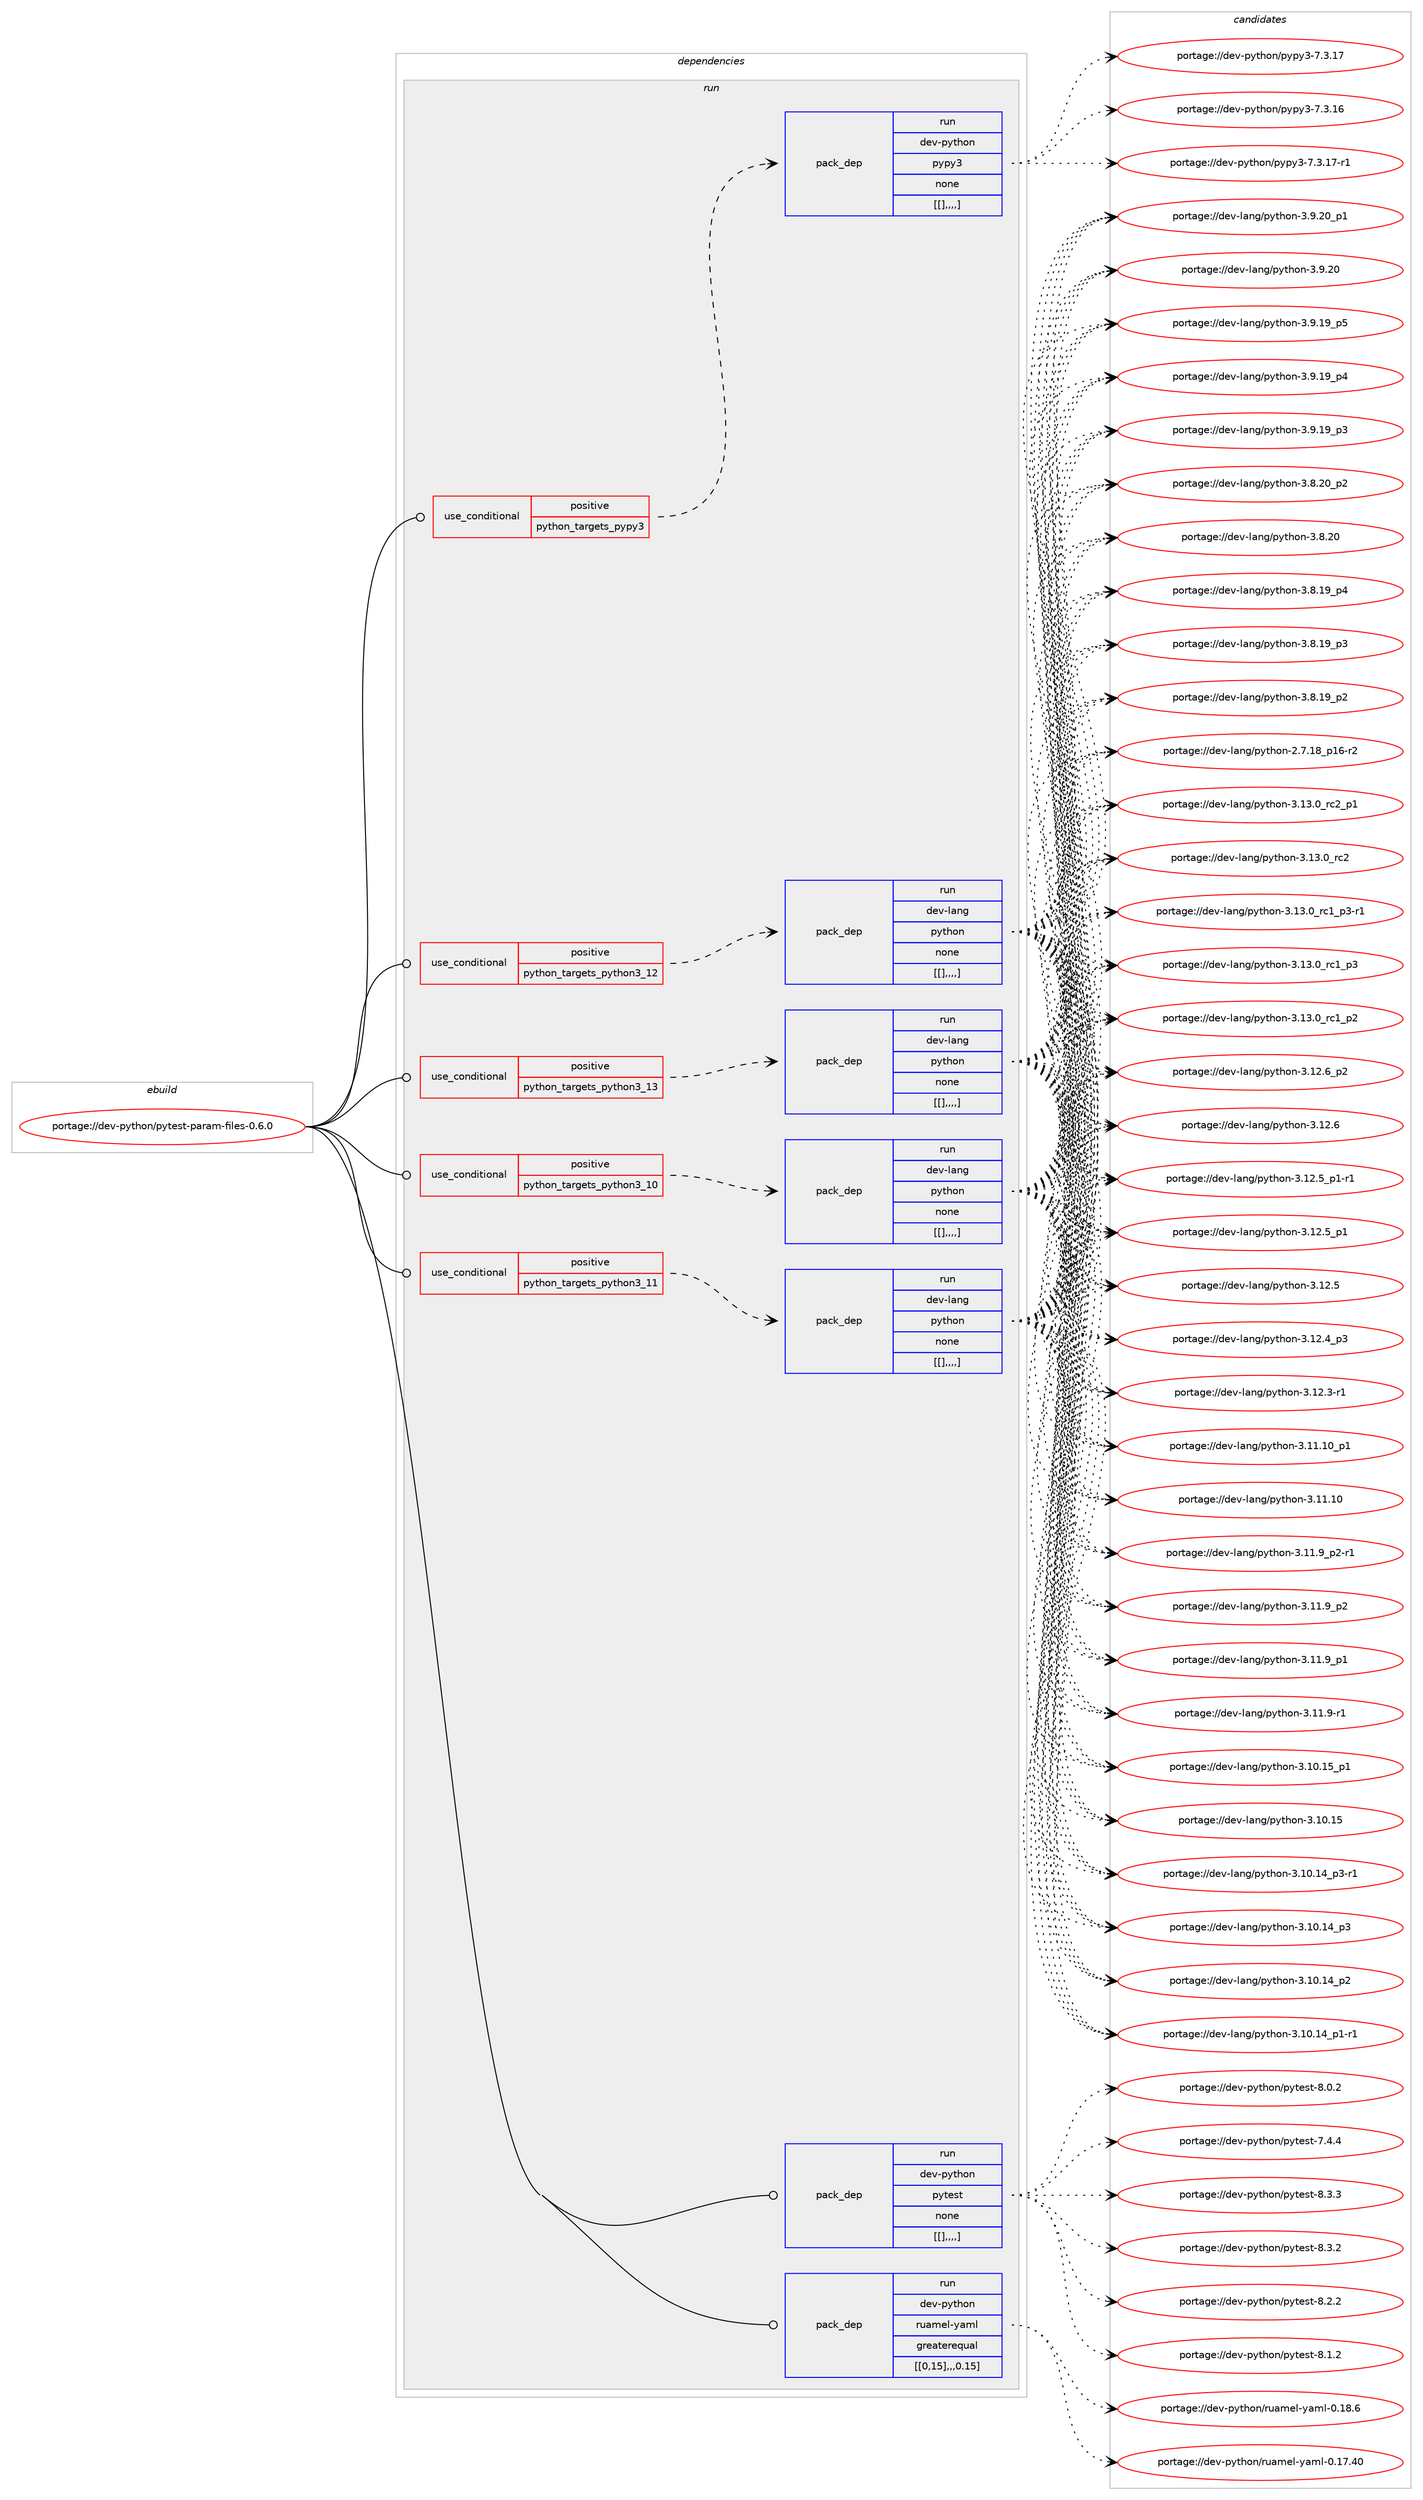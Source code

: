 digraph prolog {

# *************
# Graph options
# *************

newrank=true;
concentrate=true;
compound=true;
graph [rankdir=LR,fontname=Helvetica,fontsize=10,ranksep=1.5];#, ranksep=2.5, nodesep=0.2];
edge  [arrowhead=vee];
node  [fontname=Helvetica,fontsize=10];

# **********
# The ebuild
# **********

subgraph cluster_leftcol {
color=gray;
label=<<i>ebuild</i>>;
id [label="portage://dev-python/pytest-param-files-0.6.0", color=red, width=4, href="../dev-python/pytest-param-files-0.6.0.svg"];
}

# ****************
# The dependencies
# ****************

subgraph cluster_midcol {
color=gray;
label=<<i>dependencies</i>>;
subgraph cluster_compile {
fillcolor="#eeeeee";
style=filled;
label=<<i>compile</i>>;
}
subgraph cluster_compileandrun {
fillcolor="#eeeeee";
style=filled;
label=<<i>compile and run</i>>;
}
subgraph cluster_run {
fillcolor="#eeeeee";
style=filled;
label=<<i>run</i>>;
subgraph cond39634 {
dependency162325 [label=<<TABLE BORDER="0" CELLBORDER="1" CELLSPACING="0" CELLPADDING="4"><TR><TD ROWSPAN="3" CELLPADDING="10">use_conditional</TD></TR><TR><TD>positive</TD></TR><TR><TD>python_targets_pypy3</TD></TR></TABLE>>, shape=none, color=red];
subgraph pack121438 {
dependency162326 [label=<<TABLE BORDER="0" CELLBORDER="1" CELLSPACING="0" CELLPADDING="4" WIDTH="220"><TR><TD ROWSPAN="6" CELLPADDING="30">pack_dep</TD></TR><TR><TD WIDTH="110">run</TD></TR><TR><TD>dev-python</TD></TR><TR><TD>pypy3</TD></TR><TR><TD>none</TD></TR><TR><TD>[[],,,,]</TD></TR></TABLE>>, shape=none, color=blue];
}
dependency162325:e -> dependency162326:w [weight=20,style="dashed",arrowhead="vee"];
}
id:e -> dependency162325:w [weight=20,style="solid",arrowhead="odot"];
subgraph cond39635 {
dependency162327 [label=<<TABLE BORDER="0" CELLBORDER="1" CELLSPACING="0" CELLPADDING="4"><TR><TD ROWSPAN="3" CELLPADDING="10">use_conditional</TD></TR><TR><TD>positive</TD></TR><TR><TD>python_targets_python3_10</TD></TR></TABLE>>, shape=none, color=red];
subgraph pack121439 {
dependency162328 [label=<<TABLE BORDER="0" CELLBORDER="1" CELLSPACING="0" CELLPADDING="4" WIDTH="220"><TR><TD ROWSPAN="6" CELLPADDING="30">pack_dep</TD></TR><TR><TD WIDTH="110">run</TD></TR><TR><TD>dev-lang</TD></TR><TR><TD>python</TD></TR><TR><TD>none</TD></TR><TR><TD>[[],,,,]</TD></TR></TABLE>>, shape=none, color=blue];
}
dependency162327:e -> dependency162328:w [weight=20,style="dashed",arrowhead="vee"];
}
id:e -> dependency162327:w [weight=20,style="solid",arrowhead="odot"];
subgraph cond39636 {
dependency162329 [label=<<TABLE BORDER="0" CELLBORDER="1" CELLSPACING="0" CELLPADDING="4"><TR><TD ROWSPAN="3" CELLPADDING="10">use_conditional</TD></TR><TR><TD>positive</TD></TR><TR><TD>python_targets_python3_11</TD></TR></TABLE>>, shape=none, color=red];
subgraph pack121440 {
dependency162330 [label=<<TABLE BORDER="0" CELLBORDER="1" CELLSPACING="0" CELLPADDING="4" WIDTH="220"><TR><TD ROWSPAN="6" CELLPADDING="30">pack_dep</TD></TR><TR><TD WIDTH="110">run</TD></TR><TR><TD>dev-lang</TD></TR><TR><TD>python</TD></TR><TR><TD>none</TD></TR><TR><TD>[[],,,,]</TD></TR></TABLE>>, shape=none, color=blue];
}
dependency162329:e -> dependency162330:w [weight=20,style="dashed",arrowhead="vee"];
}
id:e -> dependency162329:w [weight=20,style="solid",arrowhead="odot"];
subgraph cond39637 {
dependency162331 [label=<<TABLE BORDER="0" CELLBORDER="1" CELLSPACING="0" CELLPADDING="4"><TR><TD ROWSPAN="3" CELLPADDING="10">use_conditional</TD></TR><TR><TD>positive</TD></TR><TR><TD>python_targets_python3_12</TD></TR></TABLE>>, shape=none, color=red];
subgraph pack121441 {
dependency162332 [label=<<TABLE BORDER="0" CELLBORDER="1" CELLSPACING="0" CELLPADDING="4" WIDTH="220"><TR><TD ROWSPAN="6" CELLPADDING="30">pack_dep</TD></TR><TR><TD WIDTH="110">run</TD></TR><TR><TD>dev-lang</TD></TR><TR><TD>python</TD></TR><TR><TD>none</TD></TR><TR><TD>[[],,,,]</TD></TR></TABLE>>, shape=none, color=blue];
}
dependency162331:e -> dependency162332:w [weight=20,style="dashed",arrowhead="vee"];
}
id:e -> dependency162331:w [weight=20,style="solid",arrowhead="odot"];
subgraph cond39638 {
dependency162333 [label=<<TABLE BORDER="0" CELLBORDER="1" CELLSPACING="0" CELLPADDING="4"><TR><TD ROWSPAN="3" CELLPADDING="10">use_conditional</TD></TR><TR><TD>positive</TD></TR><TR><TD>python_targets_python3_13</TD></TR></TABLE>>, shape=none, color=red];
subgraph pack121442 {
dependency162334 [label=<<TABLE BORDER="0" CELLBORDER="1" CELLSPACING="0" CELLPADDING="4" WIDTH="220"><TR><TD ROWSPAN="6" CELLPADDING="30">pack_dep</TD></TR><TR><TD WIDTH="110">run</TD></TR><TR><TD>dev-lang</TD></TR><TR><TD>python</TD></TR><TR><TD>none</TD></TR><TR><TD>[[],,,,]</TD></TR></TABLE>>, shape=none, color=blue];
}
dependency162333:e -> dependency162334:w [weight=20,style="dashed",arrowhead="vee"];
}
id:e -> dependency162333:w [weight=20,style="solid",arrowhead="odot"];
subgraph pack121443 {
dependency162335 [label=<<TABLE BORDER="0" CELLBORDER="1" CELLSPACING="0" CELLPADDING="4" WIDTH="220"><TR><TD ROWSPAN="6" CELLPADDING="30">pack_dep</TD></TR><TR><TD WIDTH="110">run</TD></TR><TR><TD>dev-python</TD></TR><TR><TD>pytest</TD></TR><TR><TD>none</TD></TR><TR><TD>[[],,,,]</TD></TR></TABLE>>, shape=none, color=blue];
}
id:e -> dependency162335:w [weight=20,style="solid",arrowhead="odot"];
subgraph pack121444 {
dependency162336 [label=<<TABLE BORDER="0" CELLBORDER="1" CELLSPACING="0" CELLPADDING="4" WIDTH="220"><TR><TD ROWSPAN="6" CELLPADDING="30">pack_dep</TD></TR><TR><TD WIDTH="110">run</TD></TR><TR><TD>dev-python</TD></TR><TR><TD>ruamel-yaml</TD></TR><TR><TD>greaterequal</TD></TR><TR><TD>[[0,15],,,0.15]</TD></TR></TABLE>>, shape=none, color=blue];
}
id:e -> dependency162336:w [weight=20,style="solid",arrowhead="odot"];
}
}

# **************
# The candidates
# **************

subgraph cluster_choices {
rank=same;
color=gray;
label=<<i>candidates</i>>;

subgraph choice121438 {
color=black;
nodesep=1;
choice100101118451121211161041111104711212111212151455546514649554511449 [label="portage://dev-python/pypy3-7.3.17-r1", color=red, width=4,href="../dev-python/pypy3-7.3.17-r1.svg"];
choice10010111845112121116104111110471121211121215145554651464955 [label="portage://dev-python/pypy3-7.3.17", color=red, width=4,href="../dev-python/pypy3-7.3.17.svg"];
choice10010111845112121116104111110471121211121215145554651464954 [label="portage://dev-python/pypy3-7.3.16", color=red, width=4,href="../dev-python/pypy3-7.3.16.svg"];
dependency162326:e -> choice100101118451121211161041111104711212111212151455546514649554511449:w [style=dotted,weight="100"];
dependency162326:e -> choice10010111845112121116104111110471121211121215145554651464955:w [style=dotted,weight="100"];
dependency162326:e -> choice10010111845112121116104111110471121211121215145554651464954:w [style=dotted,weight="100"];
}
subgraph choice121439 {
color=black;
nodesep=1;
choice100101118451089711010347112121116104111110455146495146489511499509511249 [label="portage://dev-lang/python-3.13.0_rc2_p1", color=red, width=4,href="../dev-lang/python-3.13.0_rc2_p1.svg"];
choice10010111845108971101034711212111610411111045514649514648951149950 [label="portage://dev-lang/python-3.13.0_rc2", color=red, width=4,href="../dev-lang/python-3.13.0_rc2.svg"];
choice1001011184510897110103471121211161041111104551464951464895114994995112514511449 [label="portage://dev-lang/python-3.13.0_rc1_p3-r1", color=red, width=4,href="../dev-lang/python-3.13.0_rc1_p3-r1.svg"];
choice100101118451089711010347112121116104111110455146495146489511499499511251 [label="portage://dev-lang/python-3.13.0_rc1_p3", color=red, width=4,href="../dev-lang/python-3.13.0_rc1_p3.svg"];
choice100101118451089711010347112121116104111110455146495146489511499499511250 [label="portage://dev-lang/python-3.13.0_rc1_p2", color=red, width=4,href="../dev-lang/python-3.13.0_rc1_p2.svg"];
choice100101118451089711010347112121116104111110455146495046549511250 [label="portage://dev-lang/python-3.12.6_p2", color=red, width=4,href="../dev-lang/python-3.12.6_p2.svg"];
choice10010111845108971101034711212111610411111045514649504654 [label="portage://dev-lang/python-3.12.6", color=red, width=4,href="../dev-lang/python-3.12.6.svg"];
choice1001011184510897110103471121211161041111104551464950465395112494511449 [label="portage://dev-lang/python-3.12.5_p1-r1", color=red, width=4,href="../dev-lang/python-3.12.5_p1-r1.svg"];
choice100101118451089711010347112121116104111110455146495046539511249 [label="portage://dev-lang/python-3.12.5_p1", color=red, width=4,href="../dev-lang/python-3.12.5_p1.svg"];
choice10010111845108971101034711212111610411111045514649504653 [label="portage://dev-lang/python-3.12.5", color=red, width=4,href="../dev-lang/python-3.12.5.svg"];
choice100101118451089711010347112121116104111110455146495046529511251 [label="portage://dev-lang/python-3.12.4_p3", color=red, width=4,href="../dev-lang/python-3.12.4_p3.svg"];
choice100101118451089711010347112121116104111110455146495046514511449 [label="portage://dev-lang/python-3.12.3-r1", color=red, width=4,href="../dev-lang/python-3.12.3-r1.svg"];
choice10010111845108971101034711212111610411111045514649494649489511249 [label="portage://dev-lang/python-3.11.10_p1", color=red, width=4,href="../dev-lang/python-3.11.10_p1.svg"];
choice1001011184510897110103471121211161041111104551464949464948 [label="portage://dev-lang/python-3.11.10", color=red, width=4,href="../dev-lang/python-3.11.10.svg"];
choice1001011184510897110103471121211161041111104551464949465795112504511449 [label="portage://dev-lang/python-3.11.9_p2-r1", color=red, width=4,href="../dev-lang/python-3.11.9_p2-r1.svg"];
choice100101118451089711010347112121116104111110455146494946579511250 [label="portage://dev-lang/python-3.11.9_p2", color=red, width=4,href="../dev-lang/python-3.11.9_p2.svg"];
choice100101118451089711010347112121116104111110455146494946579511249 [label="portage://dev-lang/python-3.11.9_p1", color=red, width=4,href="../dev-lang/python-3.11.9_p1.svg"];
choice100101118451089711010347112121116104111110455146494946574511449 [label="portage://dev-lang/python-3.11.9-r1", color=red, width=4,href="../dev-lang/python-3.11.9-r1.svg"];
choice10010111845108971101034711212111610411111045514649484649539511249 [label="portage://dev-lang/python-3.10.15_p1", color=red, width=4,href="../dev-lang/python-3.10.15_p1.svg"];
choice1001011184510897110103471121211161041111104551464948464953 [label="portage://dev-lang/python-3.10.15", color=red, width=4,href="../dev-lang/python-3.10.15.svg"];
choice100101118451089711010347112121116104111110455146494846495295112514511449 [label="portage://dev-lang/python-3.10.14_p3-r1", color=red, width=4,href="../dev-lang/python-3.10.14_p3-r1.svg"];
choice10010111845108971101034711212111610411111045514649484649529511251 [label="portage://dev-lang/python-3.10.14_p3", color=red, width=4,href="../dev-lang/python-3.10.14_p3.svg"];
choice10010111845108971101034711212111610411111045514649484649529511250 [label="portage://dev-lang/python-3.10.14_p2", color=red, width=4,href="../dev-lang/python-3.10.14_p2.svg"];
choice100101118451089711010347112121116104111110455146494846495295112494511449 [label="portage://dev-lang/python-3.10.14_p1-r1", color=red, width=4,href="../dev-lang/python-3.10.14_p1-r1.svg"];
choice100101118451089711010347112121116104111110455146574650489511249 [label="portage://dev-lang/python-3.9.20_p1", color=red, width=4,href="../dev-lang/python-3.9.20_p1.svg"];
choice10010111845108971101034711212111610411111045514657465048 [label="portage://dev-lang/python-3.9.20", color=red, width=4,href="../dev-lang/python-3.9.20.svg"];
choice100101118451089711010347112121116104111110455146574649579511253 [label="portage://dev-lang/python-3.9.19_p5", color=red, width=4,href="../dev-lang/python-3.9.19_p5.svg"];
choice100101118451089711010347112121116104111110455146574649579511252 [label="portage://dev-lang/python-3.9.19_p4", color=red, width=4,href="../dev-lang/python-3.9.19_p4.svg"];
choice100101118451089711010347112121116104111110455146574649579511251 [label="portage://dev-lang/python-3.9.19_p3", color=red, width=4,href="../dev-lang/python-3.9.19_p3.svg"];
choice100101118451089711010347112121116104111110455146564650489511250 [label="portage://dev-lang/python-3.8.20_p2", color=red, width=4,href="../dev-lang/python-3.8.20_p2.svg"];
choice10010111845108971101034711212111610411111045514656465048 [label="portage://dev-lang/python-3.8.20", color=red, width=4,href="../dev-lang/python-3.8.20.svg"];
choice100101118451089711010347112121116104111110455146564649579511252 [label="portage://dev-lang/python-3.8.19_p4", color=red, width=4,href="../dev-lang/python-3.8.19_p4.svg"];
choice100101118451089711010347112121116104111110455146564649579511251 [label="portage://dev-lang/python-3.8.19_p3", color=red, width=4,href="../dev-lang/python-3.8.19_p3.svg"];
choice100101118451089711010347112121116104111110455146564649579511250 [label="portage://dev-lang/python-3.8.19_p2", color=red, width=4,href="../dev-lang/python-3.8.19_p2.svg"];
choice100101118451089711010347112121116104111110455046554649569511249544511450 [label="portage://dev-lang/python-2.7.18_p16-r2", color=red, width=4,href="../dev-lang/python-2.7.18_p16-r2.svg"];
dependency162328:e -> choice100101118451089711010347112121116104111110455146495146489511499509511249:w [style=dotted,weight="100"];
dependency162328:e -> choice10010111845108971101034711212111610411111045514649514648951149950:w [style=dotted,weight="100"];
dependency162328:e -> choice1001011184510897110103471121211161041111104551464951464895114994995112514511449:w [style=dotted,weight="100"];
dependency162328:e -> choice100101118451089711010347112121116104111110455146495146489511499499511251:w [style=dotted,weight="100"];
dependency162328:e -> choice100101118451089711010347112121116104111110455146495146489511499499511250:w [style=dotted,weight="100"];
dependency162328:e -> choice100101118451089711010347112121116104111110455146495046549511250:w [style=dotted,weight="100"];
dependency162328:e -> choice10010111845108971101034711212111610411111045514649504654:w [style=dotted,weight="100"];
dependency162328:e -> choice1001011184510897110103471121211161041111104551464950465395112494511449:w [style=dotted,weight="100"];
dependency162328:e -> choice100101118451089711010347112121116104111110455146495046539511249:w [style=dotted,weight="100"];
dependency162328:e -> choice10010111845108971101034711212111610411111045514649504653:w [style=dotted,weight="100"];
dependency162328:e -> choice100101118451089711010347112121116104111110455146495046529511251:w [style=dotted,weight="100"];
dependency162328:e -> choice100101118451089711010347112121116104111110455146495046514511449:w [style=dotted,weight="100"];
dependency162328:e -> choice10010111845108971101034711212111610411111045514649494649489511249:w [style=dotted,weight="100"];
dependency162328:e -> choice1001011184510897110103471121211161041111104551464949464948:w [style=dotted,weight="100"];
dependency162328:e -> choice1001011184510897110103471121211161041111104551464949465795112504511449:w [style=dotted,weight="100"];
dependency162328:e -> choice100101118451089711010347112121116104111110455146494946579511250:w [style=dotted,weight="100"];
dependency162328:e -> choice100101118451089711010347112121116104111110455146494946579511249:w [style=dotted,weight="100"];
dependency162328:e -> choice100101118451089711010347112121116104111110455146494946574511449:w [style=dotted,weight="100"];
dependency162328:e -> choice10010111845108971101034711212111610411111045514649484649539511249:w [style=dotted,weight="100"];
dependency162328:e -> choice1001011184510897110103471121211161041111104551464948464953:w [style=dotted,weight="100"];
dependency162328:e -> choice100101118451089711010347112121116104111110455146494846495295112514511449:w [style=dotted,weight="100"];
dependency162328:e -> choice10010111845108971101034711212111610411111045514649484649529511251:w [style=dotted,weight="100"];
dependency162328:e -> choice10010111845108971101034711212111610411111045514649484649529511250:w [style=dotted,weight="100"];
dependency162328:e -> choice100101118451089711010347112121116104111110455146494846495295112494511449:w [style=dotted,weight="100"];
dependency162328:e -> choice100101118451089711010347112121116104111110455146574650489511249:w [style=dotted,weight="100"];
dependency162328:e -> choice10010111845108971101034711212111610411111045514657465048:w [style=dotted,weight="100"];
dependency162328:e -> choice100101118451089711010347112121116104111110455146574649579511253:w [style=dotted,weight="100"];
dependency162328:e -> choice100101118451089711010347112121116104111110455146574649579511252:w [style=dotted,weight="100"];
dependency162328:e -> choice100101118451089711010347112121116104111110455146574649579511251:w [style=dotted,weight="100"];
dependency162328:e -> choice100101118451089711010347112121116104111110455146564650489511250:w [style=dotted,weight="100"];
dependency162328:e -> choice10010111845108971101034711212111610411111045514656465048:w [style=dotted,weight="100"];
dependency162328:e -> choice100101118451089711010347112121116104111110455146564649579511252:w [style=dotted,weight="100"];
dependency162328:e -> choice100101118451089711010347112121116104111110455146564649579511251:w [style=dotted,weight="100"];
dependency162328:e -> choice100101118451089711010347112121116104111110455146564649579511250:w [style=dotted,weight="100"];
dependency162328:e -> choice100101118451089711010347112121116104111110455046554649569511249544511450:w [style=dotted,weight="100"];
}
subgraph choice121440 {
color=black;
nodesep=1;
choice100101118451089711010347112121116104111110455146495146489511499509511249 [label="portage://dev-lang/python-3.13.0_rc2_p1", color=red, width=4,href="../dev-lang/python-3.13.0_rc2_p1.svg"];
choice10010111845108971101034711212111610411111045514649514648951149950 [label="portage://dev-lang/python-3.13.0_rc2", color=red, width=4,href="../dev-lang/python-3.13.0_rc2.svg"];
choice1001011184510897110103471121211161041111104551464951464895114994995112514511449 [label="portage://dev-lang/python-3.13.0_rc1_p3-r1", color=red, width=4,href="../dev-lang/python-3.13.0_rc1_p3-r1.svg"];
choice100101118451089711010347112121116104111110455146495146489511499499511251 [label="portage://dev-lang/python-3.13.0_rc1_p3", color=red, width=4,href="../dev-lang/python-3.13.0_rc1_p3.svg"];
choice100101118451089711010347112121116104111110455146495146489511499499511250 [label="portage://dev-lang/python-3.13.0_rc1_p2", color=red, width=4,href="../dev-lang/python-3.13.0_rc1_p2.svg"];
choice100101118451089711010347112121116104111110455146495046549511250 [label="portage://dev-lang/python-3.12.6_p2", color=red, width=4,href="../dev-lang/python-3.12.6_p2.svg"];
choice10010111845108971101034711212111610411111045514649504654 [label="portage://dev-lang/python-3.12.6", color=red, width=4,href="../dev-lang/python-3.12.6.svg"];
choice1001011184510897110103471121211161041111104551464950465395112494511449 [label="portage://dev-lang/python-3.12.5_p1-r1", color=red, width=4,href="../dev-lang/python-3.12.5_p1-r1.svg"];
choice100101118451089711010347112121116104111110455146495046539511249 [label="portage://dev-lang/python-3.12.5_p1", color=red, width=4,href="../dev-lang/python-3.12.5_p1.svg"];
choice10010111845108971101034711212111610411111045514649504653 [label="portage://dev-lang/python-3.12.5", color=red, width=4,href="../dev-lang/python-3.12.5.svg"];
choice100101118451089711010347112121116104111110455146495046529511251 [label="portage://dev-lang/python-3.12.4_p3", color=red, width=4,href="../dev-lang/python-3.12.4_p3.svg"];
choice100101118451089711010347112121116104111110455146495046514511449 [label="portage://dev-lang/python-3.12.3-r1", color=red, width=4,href="../dev-lang/python-3.12.3-r1.svg"];
choice10010111845108971101034711212111610411111045514649494649489511249 [label="portage://dev-lang/python-3.11.10_p1", color=red, width=4,href="../dev-lang/python-3.11.10_p1.svg"];
choice1001011184510897110103471121211161041111104551464949464948 [label="portage://dev-lang/python-3.11.10", color=red, width=4,href="../dev-lang/python-3.11.10.svg"];
choice1001011184510897110103471121211161041111104551464949465795112504511449 [label="portage://dev-lang/python-3.11.9_p2-r1", color=red, width=4,href="../dev-lang/python-3.11.9_p2-r1.svg"];
choice100101118451089711010347112121116104111110455146494946579511250 [label="portage://dev-lang/python-3.11.9_p2", color=red, width=4,href="../dev-lang/python-3.11.9_p2.svg"];
choice100101118451089711010347112121116104111110455146494946579511249 [label="portage://dev-lang/python-3.11.9_p1", color=red, width=4,href="../dev-lang/python-3.11.9_p1.svg"];
choice100101118451089711010347112121116104111110455146494946574511449 [label="portage://dev-lang/python-3.11.9-r1", color=red, width=4,href="../dev-lang/python-3.11.9-r1.svg"];
choice10010111845108971101034711212111610411111045514649484649539511249 [label="portage://dev-lang/python-3.10.15_p1", color=red, width=4,href="../dev-lang/python-3.10.15_p1.svg"];
choice1001011184510897110103471121211161041111104551464948464953 [label="portage://dev-lang/python-3.10.15", color=red, width=4,href="../dev-lang/python-3.10.15.svg"];
choice100101118451089711010347112121116104111110455146494846495295112514511449 [label="portage://dev-lang/python-3.10.14_p3-r1", color=red, width=4,href="../dev-lang/python-3.10.14_p3-r1.svg"];
choice10010111845108971101034711212111610411111045514649484649529511251 [label="portage://dev-lang/python-3.10.14_p3", color=red, width=4,href="../dev-lang/python-3.10.14_p3.svg"];
choice10010111845108971101034711212111610411111045514649484649529511250 [label="portage://dev-lang/python-3.10.14_p2", color=red, width=4,href="../dev-lang/python-3.10.14_p2.svg"];
choice100101118451089711010347112121116104111110455146494846495295112494511449 [label="portage://dev-lang/python-3.10.14_p1-r1", color=red, width=4,href="../dev-lang/python-3.10.14_p1-r1.svg"];
choice100101118451089711010347112121116104111110455146574650489511249 [label="portage://dev-lang/python-3.9.20_p1", color=red, width=4,href="../dev-lang/python-3.9.20_p1.svg"];
choice10010111845108971101034711212111610411111045514657465048 [label="portage://dev-lang/python-3.9.20", color=red, width=4,href="../dev-lang/python-3.9.20.svg"];
choice100101118451089711010347112121116104111110455146574649579511253 [label="portage://dev-lang/python-3.9.19_p5", color=red, width=4,href="../dev-lang/python-3.9.19_p5.svg"];
choice100101118451089711010347112121116104111110455146574649579511252 [label="portage://dev-lang/python-3.9.19_p4", color=red, width=4,href="../dev-lang/python-3.9.19_p4.svg"];
choice100101118451089711010347112121116104111110455146574649579511251 [label="portage://dev-lang/python-3.9.19_p3", color=red, width=4,href="../dev-lang/python-3.9.19_p3.svg"];
choice100101118451089711010347112121116104111110455146564650489511250 [label="portage://dev-lang/python-3.8.20_p2", color=red, width=4,href="../dev-lang/python-3.8.20_p2.svg"];
choice10010111845108971101034711212111610411111045514656465048 [label="portage://dev-lang/python-3.8.20", color=red, width=4,href="../dev-lang/python-3.8.20.svg"];
choice100101118451089711010347112121116104111110455146564649579511252 [label="portage://dev-lang/python-3.8.19_p4", color=red, width=4,href="../dev-lang/python-3.8.19_p4.svg"];
choice100101118451089711010347112121116104111110455146564649579511251 [label="portage://dev-lang/python-3.8.19_p3", color=red, width=4,href="../dev-lang/python-3.8.19_p3.svg"];
choice100101118451089711010347112121116104111110455146564649579511250 [label="portage://dev-lang/python-3.8.19_p2", color=red, width=4,href="../dev-lang/python-3.8.19_p2.svg"];
choice100101118451089711010347112121116104111110455046554649569511249544511450 [label="portage://dev-lang/python-2.7.18_p16-r2", color=red, width=4,href="../dev-lang/python-2.7.18_p16-r2.svg"];
dependency162330:e -> choice100101118451089711010347112121116104111110455146495146489511499509511249:w [style=dotted,weight="100"];
dependency162330:e -> choice10010111845108971101034711212111610411111045514649514648951149950:w [style=dotted,weight="100"];
dependency162330:e -> choice1001011184510897110103471121211161041111104551464951464895114994995112514511449:w [style=dotted,weight="100"];
dependency162330:e -> choice100101118451089711010347112121116104111110455146495146489511499499511251:w [style=dotted,weight="100"];
dependency162330:e -> choice100101118451089711010347112121116104111110455146495146489511499499511250:w [style=dotted,weight="100"];
dependency162330:e -> choice100101118451089711010347112121116104111110455146495046549511250:w [style=dotted,weight="100"];
dependency162330:e -> choice10010111845108971101034711212111610411111045514649504654:w [style=dotted,weight="100"];
dependency162330:e -> choice1001011184510897110103471121211161041111104551464950465395112494511449:w [style=dotted,weight="100"];
dependency162330:e -> choice100101118451089711010347112121116104111110455146495046539511249:w [style=dotted,weight="100"];
dependency162330:e -> choice10010111845108971101034711212111610411111045514649504653:w [style=dotted,weight="100"];
dependency162330:e -> choice100101118451089711010347112121116104111110455146495046529511251:w [style=dotted,weight="100"];
dependency162330:e -> choice100101118451089711010347112121116104111110455146495046514511449:w [style=dotted,weight="100"];
dependency162330:e -> choice10010111845108971101034711212111610411111045514649494649489511249:w [style=dotted,weight="100"];
dependency162330:e -> choice1001011184510897110103471121211161041111104551464949464948:w [style=dotted,weight="100"];
dependency162330:e -> choice1001011184510897110103471121211161041111104551464949465795112504511449:w [style=dotted,weight="100"];
dependency162330:e -> choice100101118451089711010347112121116104111110455146494946579511250:w [style=dotted,weight="100"];
dependency162330:e -> choice100101118451089711010347112121116104111110455146494946579511249:w [style=dotted,weight="100"];
dependency162330:e -> choice100101118451089711010347112121116104111110455146494946574511449:w [style=dotted,weight="100"];
dependency162330:e -> choice10010111845108971101034711212111610411111045514649484649539511249:w [style=dotted,weight="100"];
dependency162330:e -> choice1001011184510897110103471121211161041111104551464948464953:w [style=dotted,weight="100"];
dependency162330:e -> choice100101118451089711010347112121116104111110455146494846495295112514511449:w [style=dotted,weight="100"];
dependency162330:e -> choice10010111845108971101034711212111610411111045514649484649529511251:w [style=dotted,weight="100"];
dependency162330:e -> choice10010111845108971101034711212111610411111045514649484649529511250:w [style=dotted,weight="100"];
dependency162330:e -> choice100101118451089711010347112121116104111110455146494846495295112494511449:w [style=dotted,weight="100"];
dependency162330:e -> choice100101118451089711010347112121116104111110455146574650489511249:w [style=dotted,weight="100"];
dependency162330:e -> choice10010111845108971101034711212111610411111045514657465048:w [style=dotted,weight="100"];
dependency162330:e -> choice100101118451089711010347112121116104111110455146574649579511253:w [style=dotted,weight="100"];
dependency162330:e -> choice100101118451089711010347112121116104111110455146574649579511252:w [style=dotted,weight="100"];
dependency162330:e -> choice100101118451089711010347112121116104111110455146574649579511251:w [style=dotted,weight="100"];
dependency162330:e -> choice100101118451089711010347112121116104111110455146564650489511250:w [style=dotted,weight="100"];
dependency162330:e -> choice10010111845108971101034711212111610411111045514656465048:w [style=dotted,weight="100"];
dependency162330:e -> choice100101118451089711010347112121116104111110455146564649579511252:w [style=dotted,weight="100"];
dependency162330:e -> choice100101118451089711010347112121116104111110455146564649579511251:w [style=dotted,weight="100"];
dependency162330:e -> choice100101118451089711010347112121116104111110455146564649579511250:w [style=dotted,weight="100"];
dependency162330:e -> choice100101118451089711010347112121116104111110455046554649569511249544511450:w [style=dotted,weight="100"];
}
subgraph choice121441 {
color=black;
nodesep=1;
choice100101118451089711010347112121116104111110455146495146489511499509511249 [label="portage://dev-lang/python-3.13.0_rc2_p1", color=red, width=4,href="../dev-lang/python-3.13.0_rc2_p1.svg"];
choice10010111845108971101034711212111610411111045514649514648951149950 [label="portage://dev-lang/python-3.13.0_rc2", color=red, width=4,href="../dev-lang/python-3.13.0_rc2.svg"];
choice1001011184510897110103471121211161041111104551464951464895114994995112514511449 [label="portage://dev-lang/python-3.13.0_rc1_p3-r1", color=red, width=4,href="../dev-lang/python-3.13.0_rc1_p3-r1.svg"];
choice100101118451089711010347112121116104111110455146495146489511499499511251 [label="portage://dev-lang/python-3.13.0_rc1_p3", color=red, width=4,href="../dev-lang/python-3.13.0_rc1_p3.svg"];
choice100101118451089711010347112121116104111110455146495146489511499499511250 [label="portage://dev-lang/python-3.13.0_rc1_p2", color=red, width=4,href="../dev-lang/python-3.13.0_rc1_p2.svg"];
choice100101118451089711010347112121116104111110455146495046549511250 [label="portage://dev-lang/python-3.12.6_p2", color=red, width=4,href="../dev-lang/python-3.12.6_p2.svg"];
choice10010111845108971101034711212111610411111045514649504654 [label="portage://dev-lang/python-3.12.6", color=red, width=4,href="../dev-lang/python-3.12.6.svg"];
choice1001011184510897110103471121211161041111104551464950465395112494511449 [label="portage://dev-lang/python-3.12.5_p1-r1", color=red, width=4,href="../dev-lang/python-3.12.5_p1-r1.svg"];
choice100101118451089711010347112121116104111110455146495046539511249 [label="portage://dev-lang/python-3.12.5_p1", color=red, width=4,href="../dev-lang/python-3.12.5_p1.svg"];
choice10010111845108971101034711212111610411111045514649504653 [label="portage://dev-lang/python-3.12.5", color=red, width=4,href="../dev-lang/python-3.12.5.svg"];
choice100101118451089711010347112121116104111110455146495046529511251 [label="portage://dev-lang/python-3.12.4_p3", color=red, width=4,href="../dev-lang/python-3.12.4_p3.svg"];
choice100101118451089711010347112121116104111110455146495046514511449 [label="portage://dev-lang/python-3.12.3-r1", color=red, width=4,href="../dev-lang/python-3.12.3-r1.svg"];
choice10010111845108971101034711212111610411111045514649494649489511249 [label="portage://dev-lang/python-3.11.10_p1", color=red, width=4,href="../dev-lang/python-3.11.10_p1.svg"];
choice1001011184510897110103471121211161041111104551464949464948 [label="portage://dev-lang/python-3.11.10", color=red, width=4,href="../dev-lang/python-3.11.10.svg"];
choice1001011184510897110103471121211161041111104551464949465795112504511449 [label="portage://dev-lang/python-3.11.9_p2-r1", color=red, width=4,href="../dev-lang/python-3.11.9_p2-r1.svg"];
choice100101118451089711010347112121116104111110455146494946579511250 [label="portage://dev-lang/python-3.11.9_p2", color=red, width=4,href="../dev-lang/python-3.11.9_p2.svg"];
choice100101118451089711010347112121116104111110455146494946579511249 [label="portage://dev-lang/python-3.11.9_p1", color=red, width=4,href="../dev-lang/python-3.11.9_p1.svg"];
choice100101118451089711010347112121116104111110455146494946574511449 [label="portage://dev-lang/python-3.11.9-r1", color=red, width=4,href="../dev-lang/python-3.11.9-r1.svg"];
choice10010111845108971101034711212111610411111045514649484649539511249 [label="portage://dev-lang/python-3.10.15_p1", color=red, width=4,href="../dev-lang/python-3.10.15_p1.svg"];
choice1001011184510897110103471121211161041111104551464948464953 [label="portage://dev-lang/python-3.10.15", color=red, width=4,href="../dev-lang/python-3.10.15.svg"];
choice100101118451089711010347112121116104111110455146494846495295112514511449 [label="portage://dev-lang/python-3.10.14_p3-r1", color=red, width=4,href="../dev-lang/python-3.10.14_p3-r1.svg"];
choice10010111845108971101034711212111610411111045514649484649529511251 [label="portage://dev-lang/python-3.10.14_p3", color=red, width=4,href="../dev-lang/python-3.10.14_p3.svg"];
choice10010111845108971101034711212111610411111045514649484649529511250 [label="portage://dev-lang/python-3.10.14_p2", color=red, width=4,href="../dev-lang/python-3.10.14_p2.svg"];
choice100101118451089711010347112121116104111110455146494846495295112494511449 [label="portage://dev-lang/python-3.10.14_p1-r1", color=red, width=4,href="../dev-lang/python-3.10.14_p1-r1.svg"];
choice100101118451089711010347112121116104111110455146574650489511249 [label="portage://dev-lang/python-3.9.20_p1", color=red, width=4,href="../dev-lang/python-3.9.20_p1.svg"];
choice10010111845108971101034711212111610411111045514657465048 [label="portage://dev-lang/python-3.9.20", color=red, width=4,href="../dev-lang/python-3.9.20.svg"];
choice100101118451089711010347112121116104111110455146574649579511253 [label="portage://dev-lang/python-3.9.19_p5", color=red, width=4,href="../dev-lang/python-3.9.19_p5.svg"];
choice100101118451089711010347112121116104111110455146574649579511252 [label="portage://dev-lang/python-3.9.19_p4", color=red, width=4,href="../dev-lang/python-3.9.19_p4.svg"];
choice100101118451089711010347112121116104111110455146574649579511251 [label="portage://dev-lang/python-3.9.19_p3", color=red, width=4,href="../dev-lang/python-3.9.19_p3.svg"];
choice100101118451089711010347112121116104111110455146564650489511250 [label="portage://dev-lang/python-3.8.20_p2", color=red, width=4,href="../dev-lang/python-3.8.20_p2.svg"];
choice10010111845108971101034711212111610411111045514656465048 [label="portage://dev-lang/python-3.8.20", color=red, width=4,href="../dev-lang/python-3.8.20.svg"];
choice100101118451089711010347112121116104111110455146564649579511252 [label="portage://dev-lang/python-3.8.19_p4", color=red, width=4,href="../dev-lang/python-3.8.19_p4.svg"];
choice100101118451089711010347112121116104111110455146564649579511251 [label="portage://dev-lang/python-3.8.19_p3", color=red, width=4,href="../dev-lang/python-3.8.19_p3.svg"];
choice100101118451089711010347112121116104111110455146564649579511250 [label="portage://dev-lang/python-3.8.19_p2", color=red, width=4,href="../dev-lang/python-3.8.19_p2.svg"];
choice100101118451089711010347112121116104111110455046554649569511249544511450 [label="portage://dev-lang/python-2.7.18_p16-r2", color=red, width=4,href="../dev-lang/python-2.7.18_p16-r2.svg"];
dependency162332:e -> choice100101118451089711010347112121116104111110455146495146489511499509511249:w [style=dotted,weight="100"];
dependency162332:e -> choice10010111845108971101034711212111610411111045514649514648951149950:w [style=dotted,weight="100"];
dependency162332:e -> choice1001011184510897110103471121211161041111104551464951464895114994995112514511449:w [style=dotted,weight="100"];
dependency162332:e -> choice100101118451089711010347112121116104111110455146495146489511499499511251:w [style=dotted,weight="100"];
dependency162332:e -> choice100101118451089711010347112121116104111110455146495146489511499499511250:w [style=dotted,weight="100"];
dependency162332:e -> choice100101118451089711010347112121116104111110455146495046549511250:w [style=dotted,weight="100"];
dependency162332:e -> choice10010111845108971101034711212111610411111045514649504654:w [style=dotted,weight="100"];
dependency162332:e -> choice1001011184510897110103471121211161041111104551464950465395112494511449:w [style=dotted,weight="100"];
dependency162332:e -> choice100101118451089711010347112121116104111110455146495046539511249:w [style=dotted,weight="100"];
dependency162332:e -> choice10010111845108971101034711212111610411111045514649504653:w [style=dotted,weight="100"];
dependency162332:e -> choice100101118451089711010347112121116104111110455146495046529511251:w [style=dotted,weight="100"];
dependency162332:e -> choice100101118451089711010347112121116104111110455146495046514511449:w [style=dotted,weight="100"];
dependency162332:e -> choice10010111845108971101034711212111610411111045514649494649489511249:w [style=dotted,weight="100"];
dependency162332:e -> choice1001011184510897110103471121211161041111104551464949464948:w [style=dotted,weight="100"];
dependency162332:e -> choice1001011184510897110103471121211161041111104551464949465795112504511449:w [style=dotted,weight="100"];
dependency162332:e -> choice100101118451089711010347112121116104111110455146494946579511250:w [style=dotted,weight="100"];
dependency162332:e -> choice100101118451089711010347112121116104111110455146494946579511249:w [style=dotted,weight="100"];
dependency162332:e -> choice100101118451089711010347112121116104111110455146494946574511449:w [style=dotted,weight="100"];
dependency162332:e -> choice10010111845108971101034711212111610411111045514649484649539511249:w [style=dotted,weight="100"];
dependency162332:e -> choice1001011184510897110103471121211161041111104551464948464953:w [style=dotted,weight="100"];
dependency162332:e -> choice100101118451089711010347112121116104111110455146494846495295112514511449:w [style=dotted,weight="100"];
dependency162332:e -> choice10010111845108971101034711212111610411111045514649484649529511251:w [style=dotted,weight="100"];
dependency162332:e -> choice10010111845108971101034711212111610411111045514649484649529511250:w [style=dotted,weight="100"];
dependency162332:e -> choice100101118451089711010347112121116104111110455146494846495295112494511449:w [style=dotted,weight="100"];
dependency162332:e -> choice100101118451089711010347112121116104111110455146574650489511249:w [style=dotted,weight="100"];
dependency162332:e -> choice10010111845108971101034711212111610411111045514657465048:w [style=dotted,weight="100"];
dependency162332:e -> choice100101118451089711010347112121116104111110455146574649579511253:w [style=dotted,weight="100"];
dependency162332:e -> choice100101118451089711010347112121116104111110455146574649579511252:w [style=dotted,weight="100"];
dependency162332:e -> choice100101118451089711010347112121116104111110455146574649579511251:w [style=dotted,weight="100"];
dependency162332:e -> choice100101118451089711010347112121116104111110455146564650489511250:w [style=dotted,weight="100"];
dependency162332:e -> choice10010111845108971101034711212111610411111045514656465048:w [style=dotted,weight="100"];
dependency162332:e -> choice100101118451089711010347112121116104111110455146564649579511252:w [style=dotted,weight="100"];
dependency162332:e -> choice100101118451089711010347112121116104111110455146564649579511251:w [style=dotted,weight="100"];
dependency162332:e -> choice100101118451089711010347112121116104111110455146564649579511250:w [style=dotted,weight="100"];
dependency162332:e -> choice100101118451089711010347112121116104111110455046554649569511249544511450:w [style=dotted,weight="100"];
}
subgraph choice121442 {
color=black;
nodesep=1;
choice100101118451089711010347112121116104111110455146495146489511499509511249 [label="portage://dev-lang/python-3.13.0_rc2_p1", color=red, width=4,href="../dev-lang/python-3.13.0_rc2_p1.svg"];
choice10010111845108971101034711212111610411111045514649514648951149950 [label="portage://dev-lang/python-3.13.0_rc2", color=red, width=4,href="../dev-lang/python-3.13.0_rc2.svg"];
choice1001011184510897110103471121211161041111104551464951464895114994995112514511449 [label="portage://dev-lang/python-3.13.0_rc1_p3-r1", color=red, width=4,href="../dev-lang/python-3.13.0_rc1_p3-r1.svg"];
choice100101118451089711010347112121116104111110455146495146489511499499511251 [label="portage://dev-lang/python-3.13.0_rc1_p3", color=red, width=4,href="../dev-lang/python-3.13.0_rc1_p3.svg"];
choice100101118451089711010347112121116104111110455146495146489511499499511250 [label="portage://dev-lang/python-3.13.0_rc1_p2", color=red, width=4,href="../dev-lang/python-3.13.0_rc1_p2.svg"];
choice100101118451089711010347112121116104111110455146495046549511250 [label="portage://dev-lang/python-3.12.6_p2", color=red, width=4,href="../dev-lang/python-3.12.6_p2.svg"];
choice10010111845108971101034711212111610411111045514649504654 [label="portage://dev-lang/python-3.12.6", color=red, width=4,href="../dev-lang/python-3.12.6.svg"];
choice1001011184510897110103471121211161041111104551464950465395112494511449 [label="portage://dev-lang/python-3.12.5_p1-r1", color=red, width=4,href="../dev-lang/python-3.12.5_p1-r1.svg"];
choice100101118451089711010347112121116104111110455146495046539511249 [label="portage://dev-lang/python-3.12.5_p1", color=red, width=4,href="../dev-lang/python-3.12.5_p1.svg"];
choice10010111845108971101034711212111610411111045514649504653 [label="portage://dev-lang/python-3.12.5", color=red, width=4,href="../dev-lang/python-3.12.5.svg"];
choice100101118451089711010347112121116104111110455146495046529511251 [label="portage://dev-lang/python-3.12.4_p3", color=red, width=4,href="../dev-lang/python-3.12.4_p3.svg"];
choice100101118451089711010347112121116104111110455146495046514511449 [label="portage://dev-lang/python-3.12.3-r1", color=red, width=4,href="../dev-lang/python-3.12.3-r1.svg"];
choice10010111845108971101034711212111610411111045514649494649489511249 [label="portage://dev-lang/python-3.11.10_p1", color=red, width=4,href="../dev-lang/python-3.11.10_p1.svg"];
choice1001011184510897110103471121211161041111104551464949464948 [label="portage://dev-lang/python-3.11.10", color=red, width=4,href="../dev-lang/python-3.11.10.svg"];
choice1001011184510897110103471121211161041111104551464949465795112504511449 [label="portage://dev-lang/python-3.11.9_p2-r1", color=red, width=4,href="../dev-lang/python-3.11.9_p2-r1.svg"];
choice100101118451089711010347112121116104111110455146494946579511250 [label="portage://dev-lang/python-3.11.9_p2", color=red, width=4,href="../dev-lang/python-3.11.9_p2.svg"];
choice100101118451089711010347112121116104111110455146494946579511249 [label="portage://dev-lang/python-3.11.9_p1", color=red, width=4,href="../dev-lang/python-3.11.9_p1.svg"];
choice100101118451089711010347112121116104111110455146494946574511449 [label="portage://dev-lang/python-3.11.9-r1", color=red, width=4,href="../dev-lang/python-3.11.9-r1.svg"];
choice10010111845108971101034711212111610411111045514649484649539511249 [label="portage://dev-lang/python-3.10.15_p1", color=red, width=4,href="../dev-lang/python-3.10.15_p1.svg"];
choice1001011184510897110103471121211161041111104551464948464953 [label="portage://dev-lang/python-3.10.15", color=red, width=4,href="../dev-lang/python-3.10.15.svg"];
choice100101118451089711010347112121116104111110455146494846495295112514511449 [label="portage://dev-lang/python-3.10.14_p3-r1", color=red, width=4,href="../dev-lang/python-3.10.14_p3-r1.svg"];
choice10010111845108971101034711212111610411111045514649484649529511251 [label="portage://dev-lang/python-3.10.14_p3", color=red, width=4,href="../dev-lang/python-3.10.14_p3.svg"];
choice10010111845108971101034711212111610411111045514649484649529511250 [label="portage://dev-lang/python-3.10.14_p2", color=red, width=4,href="../dev-lang/python-3.10.14_p2.svg"];
choice100101118451089711010347112121116104111110455146494846495295112494511449 [label="portage://dev-lang/python-3.10.14_p1-r1", color=red, width=4,href="../dev-lang/python-3.10.14_p1-r1.svg"];
choice100101118451089711010347112121116104111110455146574650489511249 [label="portage://dev-lang/python-3.9.20_p1", color=red, width=4,href="../dev-lang/python-3.9.20_p1.svg"];
choice10010111845108971101034711212111610411111045514657465048 [label="portage://dev-lang/python-3.9.20", color=red, width=4,href="../dev-lang/python-3.9.20.svg"];
choice100101118451089711010347112121116104111110455146574649579511253 [label="portage://dev-lang/python-3.9.19_p5", color=red, width=4,href="../dev-lang/python-3.9.19_p5.svg"];
choice100101118451089711010347112121116104111110455146574649579511252 [label="portage://dev-lang/python-3.9.19_p4", color=red, width=4,href="../dev-lang/python-3.9.19_p4.svg"];
choice100101118451089711010347112121116104111110455146574649579511251 [label="portage://dev-lang/python-3.9.19_p3", color=red, width=4,href="../dev-lang/python-3.9.19_p3.svg"];
choice100101118451089711010347112121116104111110455146564650489511250 [label="portage://dev-lang/python-3.8.20_p2", color=red, width=4,href="../dev-lang/python-3.8.20_p2.svg"];
choice10010111845108971101034711212111610411111045514656465048 [label="portage://dev-lang/python-3.8.20", color=red, width=4,href="../dev-lang/python-3.8.20.svg"];
choice100101118451089711010347112121116104111110455146564649579511252 [label="portage://dev-lang/python-3.8.19_p4", color=red, width=4,href="../dev-lang/python-3.8.19_p4.svg"];
choice100101118451089711010347112121116104111110455146564649579511251 [label="portage://dev-lang/python-3.8.19_p3", color=red, width=4,href="../dev-lang/python-3.8.19_p3.svg"];
choice100101118451089711010347112121116104111110455146564649579511250 [label="portage://dev-lang/python-3.8.19_p2", color=red, width=4,href="../dev-lang/python-3.8.19_p2.svg"];
choice100101118451089711010347112121116104111110455046554649569511249544511450 [label="portage://dev-lang/python-2.7.18_p16-r2", color=red, width=4,href="../dev-lang/python-2.7.18_p16-r2.svg"];
dependency162334:e -> choice100101118451089711010347112121116104111110455146495146489511499509511249:w [style=dotted,weight="100"];
dependency162334:e -> choice10010111845108971101034711212111610411111045514649514648951149950:w [style=dotted,weight="100"];
dependency162334:e -> choice1001011184510897110103471121211161041111104551464951464895114994995112514511449:w [style=dotted,weight="100"];
dependency162334:e -> choice100101118451089711010347112121116104111110455146495146489511499499511251:w [style=dotted,weight="100"];
dependency162334:e -> choice100101118451089711010347112121116104111110455146495146489511499499511250:w [style=dotted,weight="100"];
dependency162334:e -> choice100101118451089711010347112121116104111110455146495046549511250:w [style=dotted,weight="100"];
dependency162334:e -> choice10010111845108971101034711212111610411111045514649504654:w [style=dotted,weight="100"];
dependency162334:e -> choice1001011184510897110103471121211161041111104551464950465395112494511449:w [style=dotted,weight="100"];
dependency162334:e -> choice100101118451089711010347112121116104111110455146495046539511249:w [style=dotted,weight="100"];
dependency162334:e -> choice10010111845108971101034711212111610411111045514649504653:w [style=dotted,weight="100"];
dependency162334:e -> choice100101118451089711010347112121116104111110455146495046529511251:w [style=dotted,weight="100"];
dependency162334:e -> choice100101118451089711010347112121116104111110455146495046514511449:w [style=dotted,weight="100"];
dependency162334:e -> choice10010111845108971101034711212111610411111045514649494649489511249:w [style=dotted,weight="100"];
dependency162334:e -> choice1001011184510897110103471121211161041111104551464949464948:w [style=dotted,weight="100"];
dependency162334:e -> choice1001011184510897110103471121211161041111104551464949465795112504511449:w [style=dotted,weight="100"];
dependency162334:e -> choice100101118451089711010347112121116104111110455146494946579511250:w [style=dotted,weight="100"];
dependency162334:e -> choice100101118451089711010347112121116104111110455146494946579511249:w [style=dotted,weight="100"];
dependency162334:e -> choice100101118451089711010347112121116104111110455146494946574511449:w [style=dotted,weight="100"];
dependency162334:e -> choice10010111845108971101034711212111610411111045514649484649539511249:w [style=dotted,weight="100"];
dependency162334:e -> choice1001011184510897110103471121211161041111104551464948464953:w [style=dotted,weight="100"];
dependency162334:e -> choice100101118451089711010347112121116104111110455146494846495295112514511449:w [style=dotted,weight="100"];
dependency162334:e -> choice10010111845108971101034711212111610411111045514649484649529511251:w [style=dotted,weight="100"];
dependency162334:e -> choice10010111845108971101034711212111610411111045514649484649529511250:w [style=dotted,weight="100"];
dependency162334:e -> choice100101118451089711010347112121116104111110455146494846495295112494511449:w [style=dotted,weight="100"];
dependency162334:e -> choice100101118451089711010347112121116104111110455146574650489511249:w [style=dotted,weight="100"];
dependency162334:e -> choice10010111845108971101034711212111610411111045514657465048:w [style=dotted,weight="100"];
dependency162334:e -> choice100101118451089711010347112121116104111110455146574649579511253:w [style=dotted,weight="100"];
dependency162334:e -> choice100101118451089711010347112121116104111110455146574649579511252:w [style=dotted,weight="100"];
dependency162334:e -> choice100101118451089711010347112121116104111110455146574649579511251:w [style=dotted,weight="100"];
dependency162334:e -> choice100101118451089711010347112121116104111110455146564650489511250:w [style=dotted,weight="100"];
dependency162334:e -> choice10010111845108971101034711212111610411111045514656465048:w [style=dotted,weight="100"];
dependency162334:e -> choice100101118451089711010347112121116104111110455146564649579511252:w [style=dotted,weight="100"];
dependency162334:e -> choice100101118451089711010347112121116104111110455146564649579511251:w [style=dotted,weight="100"];
dependency162334:e -> choice100101118451089711010347112121116104111110455146564649579511250:w [style=dotted,weight="100"];
dependency162334:e -> choice100101118451089711010347112121116104111110455046554649569511249544511450:w [style=dotted,weight="100"];
}
subgraph choice121443 {
color=black;
nodesep=1;
choice1001011184511212111610411111047112121116101115116455646514651 [label="portage://dev-python/pytest-8.3.3", color=red, width=4,href="../dev-python/pytest-8.3.3.svg"];
choice1001011184511212111610411111047112121116101115116455646514650 [label="portage://dev-python/pytest-8.3.2", color=red, width=4,href="../dev-python/pytest-8.3.2.svg"];
choice1001011184511212111610411111047112121116101115116455646504650 [label="portage://dev-python/pytest-8.2.2", color=red, width=4,href="../dev-python/pytest-8.2.2.svg"];
choice1001011184511212111610411111047112121116101115116455646494650 [label="portage://dev-python/pytest-8.1.2", color=red, width=4,href="../dev-python/pytest-8.1.2.svg"];
choice1001011184511212111610411111047112121116101115116455646484650 [label="portage://dev-python/pytest-8.0.2", color=red, width=4,href="../dev-python/pytest-8.0.2.svg"];
choice1001011184511212111610411111047112121116101115116455546524652 [label="portage://dev-python/pytest-7.4.4", color=red, width=4,href="../dev-python/pytest-7.4.4.svg"];
dependency162335:e -> choice1001011184511212111610411111047112121116101115116455646514651:w [style=dotted,weight="100"];
dependency162335:e -> choice1001011184511212111610411111047112121116101115116455646514650:w [style=dotted,weight="100"];
dependency162335:e -> choice1001011184511212111610411111047112121116101115116455646504650:w [style=dotted,weight="100"];
dependency162335:e -> choice1001011184511212111610411111047112121116101115116455646494650:w [style=dotted,weight="100"];
dependency162335:e -> choice1001011184511212111610411111047112121116101115116455646484650:w [style=dotted,weight="100"];
dependency162335:e -> choice1001011184511212111610411111047112121116101115116455546524652:w [style=dotted,weight="100"];
}
subgraph choice121444 {
color=black;
nodesep=1;
choice100101118451121211161041111104711411797109101108451219710910845484649564654 [label="portage://dev-python/ruamel-yaml-0.18.6", color=red, width=4,href="../dev-python/ruamel-yaml-0.18.6.svg"];
choice10010111845112121116104111110471141179710910110845121971091084548464955465248 [label="portage://dev-python/ruamel-yaml-0.17.40", color=red, width=4,href="../dev-python/ruamel-yaml-0.17.40.svg"];
dependency162336:e -> choice100101118451121211161041111104711411797109101108451219710910845484649564654:w [style=dotted,weight="100"];
dependency162336:e -> choice10010111845112121116104111110471141179710910110845121971091084548464955465248:w [style=dotted,weight="100"];
}
}

}
